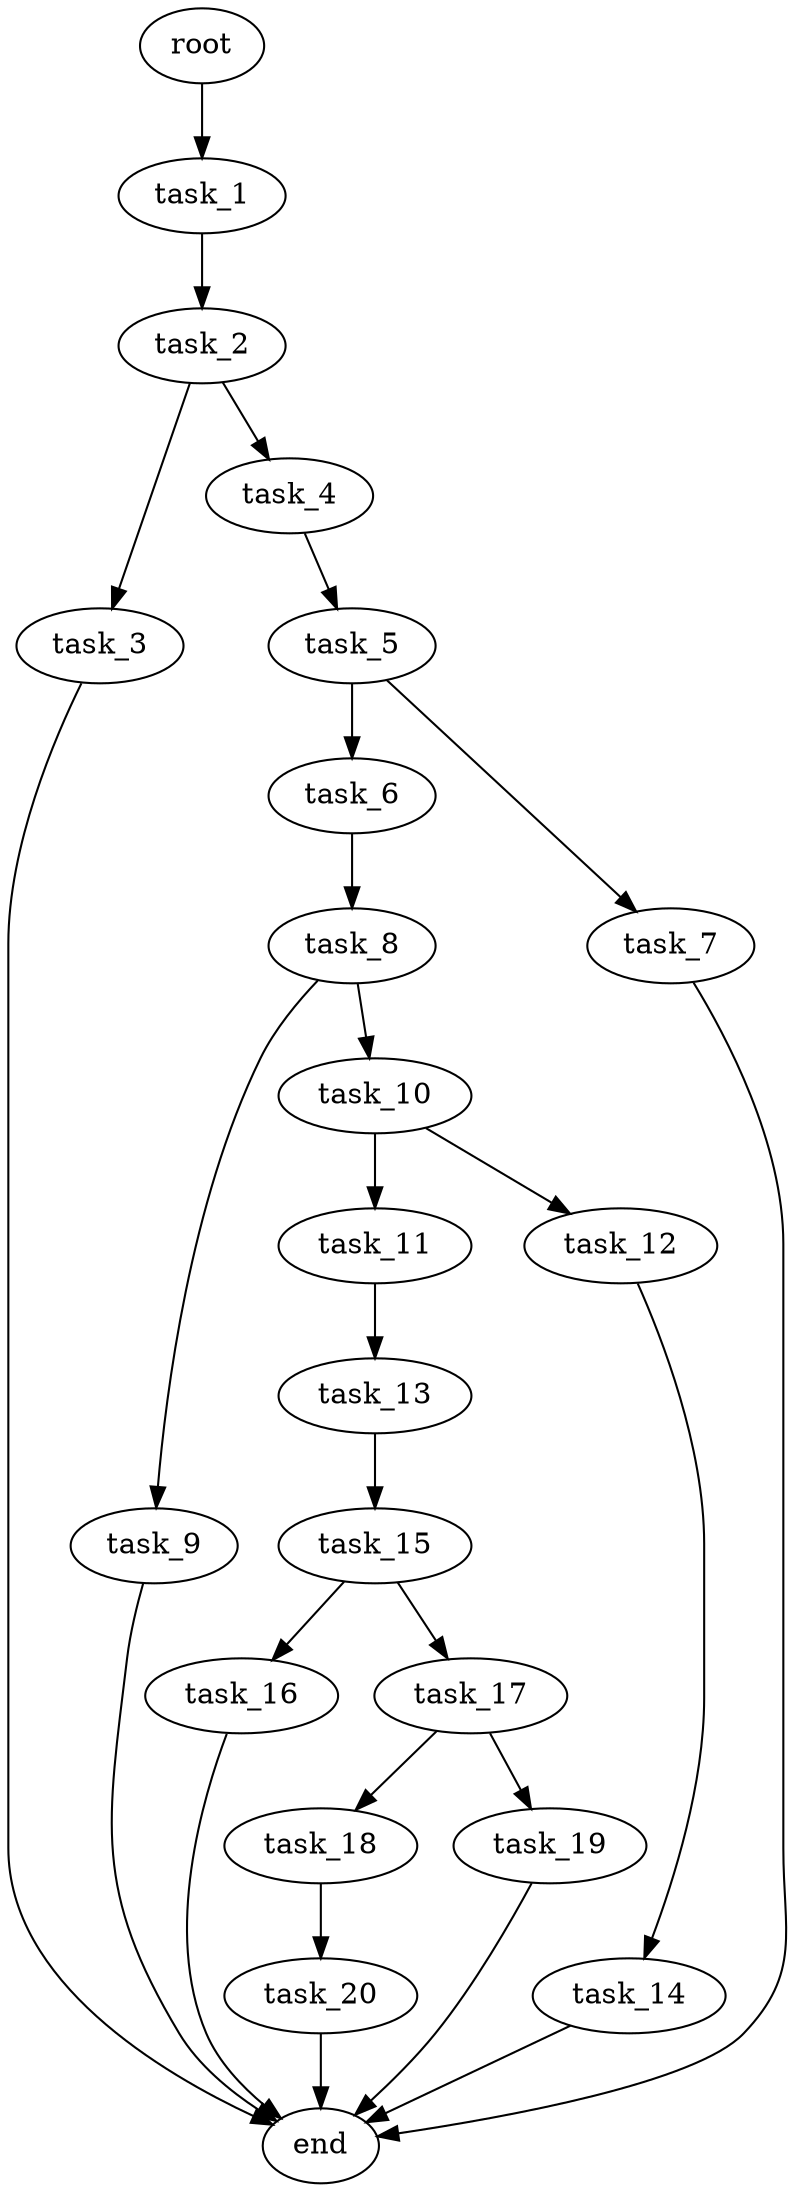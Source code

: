 digraph G {
  root [size="0.000000e+00"];
  task_1 [size="9.689994e+10"];
  task_2 [size="9.263743e+10"];
  task_3 [size="8.487109e+10"];
  task_4 [size="1.663945e+10"];
  task_5 [size="4.856926e+10"];
  task_6 [size="2.138259e+10"];
  task_7 [size="4.011002e+10"];
  task_8 [size="5.872954e+09"];
  task_9 [size="3.790352e+10"];
  task_10 [size="9.853103e+10"];
  task_11 [size="2.652765e+10"];
  task_12 [size="7.840922e+10"];
  task_13 [size="4.550629e+10"];
  task_14 [size="4.230652e+10"];
  task_15 [size="9.573219e+10"];
  task_16 [size="9.954231e+10"];
  task_17 [size="5.558127e+10"];
  task_18 [size="7.184364e+10"];
  task_19 [size="1.548813e+10"];
  task_20 [size="2.967782e+10"];
  end [size="0.000000e+00"];

  root -> task_1 [size="1.000000e-12"];
  task_1 -> task_2 [size="9.263743e+08"];
  task_2 -> task_3 [size="8.487109e+08"];
  task_2 -> task_4 [size="1.663945e+08"];
  task_3 -> end [size="1.000000e-12"];
  task_4 -> task_5 [size="4.856926e+08"];
  task_5 -> task_6 [size="2.138259e+08"];
  task_5 -> task_7 [size="4.011002e+08"];
  task_6 -> task_8 [size="5.872954e+07"];
  task_7 -> end [size="1.000000e-12"];
  task_8 -> task_9 [size="3.790352e+08"];
  task_8 -> task_10 [size="9.853103e+08"];
  task_9 -> end [size="1.000000e-12"];
  task_10 -> task_11 [size="2.652765e+08"];
  task_10 -> task_12 [size="7.840922e+08"];
  task_11 -> task_13 [size="4.550629e+08"];
  task_12 -> task_14 [size="4.230652e+08"];
  task_13 -> task_15 [size="9.573219e+08"];
  task_14 -> end [size="1.000000e-12"];
  task_15 -> task_16 [size="9.954231e+08"];
  task_15 -> task_17 [size="5.558127e+08"];
  task_16 -> end [size="1.000000e-12"];
  task_17 -> task_18 [size="7.184364e+08"];
  task_17 -> task_19 [size="1.548813e+08"];
  task_18 -> task_20 [size="2.967782e+08"];
  task_19 -> end [size="1.000000e-12"];
  task_20 -> end [size="1.000000e-12"];
}
